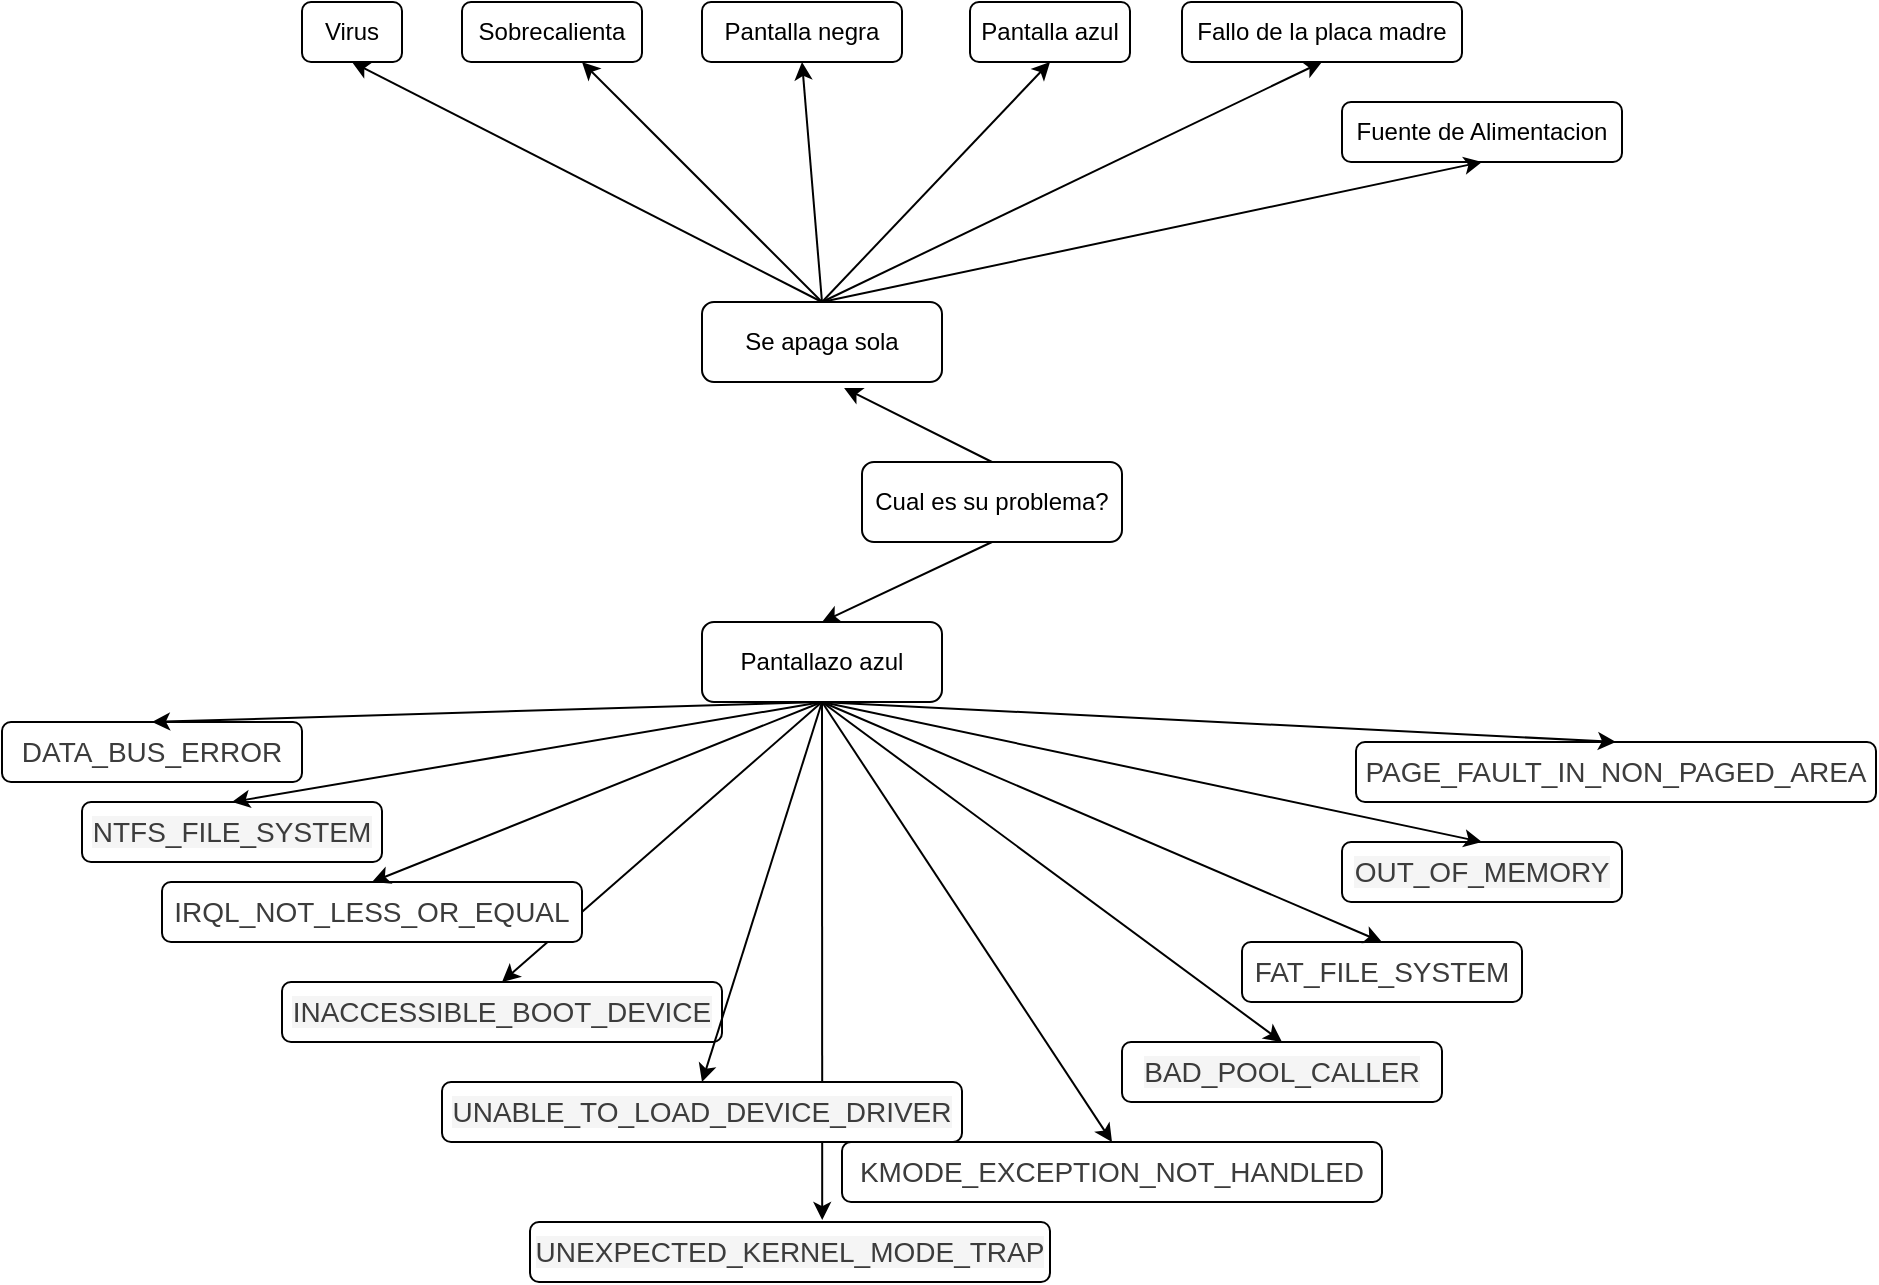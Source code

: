 <mxfile version="15.0.2" type="github">
  <diagram id="ccpfopKYO3vTUIc4Om0J" name="Page-1">
    <mxGraphModel dx="1935" dy="1651" grid="1" gridSize="10" guides="1" tooltips="1" connect="1" arrows="1" fold="1" page="1" pageScale="1" pageWidth="827" pageHeight="1169" math="0" shadow="0">
      <root>
        <mxCell id="0" />
        <mxCell id="1" parent="0" />
        <mxCell id="TjZNHD8Qu1aB0wiJFo4--3" value="Cual es su problema?" style="rounded=1;whiteSpace=wrap;html=1;" parent="1" vertex="1">
          <mxGeometry x="320" width="130" height="40" as="geometry" />
        </mxCell>
        <mxCell id="TjZNHD8Qu1aB0wiJFo4--4" value="Pantallazo azul" style="rounded=1;whiteSpace=wrap;html=1;" parent="1" vertex="1">
          <mxGeometry x="240" y="80" width="120" height="40" as="geometry" />
        </mxCell>
        <mxCell id="TjZNHD8Qu1aB0wiJFo4--5" value="&lt;span style=&quot;color: rgb(60 , 60 , 60) ; font-family: &amp;#34;1und1websanscondens&amp;#34; , &amp;#34;arial&amp;#34; , &amp;#34;helvetica&amp;#34; , sans-serif ; font-size: 14px ; background-color: rgb(255 , 255 , 255)&quot;&gt;DATA_BUS_ERROR&lt;/span&gt;" style="rounded=1;whiteSpace=wrap;html=1;" parent="1" vertex="1">
          <mxGeometry x="-110" y="130" width="150" height="30" as="geometry" />
        </mxCell>
        <mxCell id="TjZNHD8Qu1aB0wiJFo4--6" value="" style="endArrow=classic;html=1;exitX=0.5;exitY=1;exitDx=0;exitDy=0;entryX=0.5;entryY=0;entryDx=0;entryDy=0;" parent="1" source="TjZNHD8Qu1aB0wiJFo4--4" target="TjZNHD8Qu1aB0wiJFo4--5" edge="1">
          <mxGeometry width="50" height="50" relative="1" as="geometry">
            <mxPoint x="380" y="260" as="sourcePoint" />
            <mxPoint x="430" y="210" as="targetPoint" />
          </mxGeometry>
        </mxCell>
        <mxCell id="TjZNHD8Qu1aB0wiJFo4--7" value="" style="endArrow=classic;html=1;entryX=0.5;entryY=0;entryDx=0;entryDy=0;exitX=0.5;exitY=1;exitDx=0;exitDy=0;" parent="1" source="TjZNHD8Qu1aB0wiJFo4--3" target="TjZNHD8Qu1aB0wiJFo4--4" edge="1">
          <mxGeometry width="50" height="50" relative="1" as="geometry">
            <mxPoint x="380" y="260" as="sourcePoint" />
            <mxPoint x="430" y="210" as="targetPoint" />
          </mxGeometry>
        </mxCell>
        <mxCell id="TjZNHD8Qu1aB0wiJFo4--8" value="&lt;span style=&quot;color: rgb(60 , 60 , 60) ; font-family: &amp;#34;1und1websanscondens&amp;#34; , &amp;#34;arial&amp;#34; , &amp;#34;helvetica&amp;#34; , sans-serif ; font-size: 14px ; background-color: rgb(245 , 245 , 245)&quot;&gt;INACCESSIBLE_BOOT_DEVICE&lt;/span&gt;" style="rounded=1;whiteSpace=wrap;html=1;" parent="1" vertex="1">
          <mxGeometry x="30" y="260" width="220" height="30" as="geometry" />
        </mxCell>
        <mxCell id="TjZNHD8Qu1aB0wiJFo4--9" value="" style="endArrow=classic;html=1;exitX=0.5;exitY=1;exitDx=0;exitDy=0;entryX=0.5;entryY=0;entryDx=0;entryDy=0;" parent="1" source="TjZNHD8Qu1aB0wiJFo4--4" target="TjZNHD8Qu1aB0wiJFo4--8" edge="1">
          <mxGeometry width="50" height="50" relative="1" as="geometry">
            <mxPoint x="380" y="250" as="sourcePoint" />
            <mxPoint x="430" y="200" as="targetPoint" />
          </mxGeometry>
        </mxCell>
        <mxCell id="TjZNHD8Qu1aB0wiJFo4--10" value="&lt;span style=&quot;color: rgb(60 , 60 , 60) ; font-family: &amp;#34;1und1websanscondens&amp;#34; , &amp;#34;arial&amp;#34; , &amp;#34;helvetica&amp;#34; , sans-serif ; font-size: 14px ; background-color: rgb(245 , 245 , 245)&quot;&gt;UNEXPECTED_KERNEL_MODE_TRAP&lt;/span&gt;" style="rounded=1;whiteSpace=wrap;html=1;" parent="1" vertex="1">
          <mxGeometry x="154" y="380" width="260" height="30" as="geometry" />
        </mxCell>
        <mxCell id="TjZNHD8Qu1aB0wiJFo4--11" value="" style="endArrow=classic;html=1;entryX=0.562;entryY=-0.033;entryDx=0;entryDy=0;entryPerimeter=0;" parent="1" target="TjZNHD8Qu1aB0wiJFo4--10" edge="1">
          <mxGeometry width="50" height="50" relative="1" as="geometry">
            <mxPoint x="300" y="120" as="sourcePoint" />
            <mxPoint x="430" y="200" as="targetPoint" />
          </mxGeometry>
        </mxCell>
        <mxCell id="TjZNHD8Qu1aB0wiJFo4--12" value="&lt;span style=&quot;color: rgb(60 , 60 , 60) ; font-family: &amp;#34;1und1websanscondens&amp;#34; , &amp;#34;arial&amp;#34; , &amp;#34;helvetica&amp;#34; , sans-serif ; font-size: 14px ; background-color: rgb(245 , 245 , 245)&quot;&gt;NTFS_FILE_SYSTEM&lt;/span&gt;" style="rounded=1;whiteSpace=wrap;html=1;" parent="1" vertex="1">
          <mxGeometry x="-70" y="170" width="150" height="30" as="geometry" />
        </mxCell>
        <mxCell id="TjZNHD8Qu1aB0wiJFo4--13" value="" style="endArrow=classic;html=1;exitX=0.5;exitY=1;exitDx=0;exitDy=0;entryX=0.5;entryY=0;entryDx=0;entryDy=0;" parent="1" source="TjZNHD8Qu1aB0wiJFo4--4" target="TjZNHD8Qu1aB0wiJFo4--12" edge="1">
          <mxGeometry width="50" height="50" relative="1" as="geometry">
            <mxPoint x="380" y="250" as="sourcePoint" />
            <mxPoint x="490" y="260" as="targetPoint" />
          </mxGeometry>
        </mxCell>
        <mxCell id="TjZNHD8Qu1aB0wiJFo4--14" value="&lt;span style=&quot;color: rgb(60 , 60 , 60) ; font-family: &amp;#34;1und1websanscondens&amp;#34; , &amp;#34;arial&amp;#34; , &amp;#34;helvetica&amp;#34; , sans-serif ; font-size: 14px ; background-color: rgb(255 , 255 , 255)&quot;&gt;IRQL_NOT_LESS_OR_EQUAL&lt;/span&gt;" style="rounded=1;whiteSpace=wrap;html=1;" parent="1" vertex="1">
          <mxGeometry x="-30" y="210" width="210" height="30" as="geometry" />
        </mxCell>
        <mxCell id="TjZNHD8Qu1aB0wiJFo4--15" value="" style="endArrow=classic;html=1;entryX=0.5;entryY=0;entryDx=0;entryDy=0;exitX=0.5;exitY=1;exitDx=0;exitDy=0;" parent="1" source="TjZNHD8Qu1aB0wiJFo4--4" target="TjZNHD8Qu1aB0wiJFo4--14" edge="1">
          <mxGeometry width="50" height="50" relative="1" as="geometry">
            <mxPoint x="320" y="140" as="sourcePoint" />
            <mxPoint x="430" y="200" as="targetPoint" />
          </mxGeometry>
        </mxCell>
        <mxCell id="TjZNHD8Qu1aB0wiJFo4--16" value="&#xa;&#xa;&lt;span style=&quot;color: rgb(60, 60, 60); font-family: &amp;quot;1und1websanscondens&amp;quot;, arial, helvetica, sans-serif; font-size: 14px; font-style: normal; font-weight: 400; letter-spacing: normal; text-indent: 0px; text-transform: none; word-spacing: 0px; background-color: rgb(245, 245, 245); display: inline; float: none;&quot;&gt;BAD_POOL_CALLER&lt;/span&gt;&#xa;&#xa;" style="rounded=1;whiteSpace=wrap;html=1;" parent="1" vertex="1">
          <mxGeometry x="450" y="290" width="160" height="30" as="geometry" />
        </mxCell>
        <mxCell id="TjZNHD8Qu1aB0wiJFo4--17" value="" style="endArrow=classic;html=1;exitX=0.5;exitY=1;exitDx=0;exitDy=0;entryX=0.5;entryY=0;entryDx=0;entryDy=0;" parent="1" source="TjZNHD8Qu1aB0wiJFo4--4" target="TjZNHD8Qu1aB0wiJFo4--16" edge="1">
          <mxGeometry width="50" height="50" relative="1" as="geometry">
            <mxPoint x="380" y="250" as="sourcePoint" />
            <mxPoint x="430" y="200" as="targetPoint" />
          </mxGeometry>
        </mxCell>
        <mxCell id="TjZNHD8Qu1aB0wiJFo4--18" value="&#xa;&#xa;&lt;span style=&quot;color: rgb(60, 60, 60); font-family: &amp;quot;1und1websanscondens&amp;quot;, arial, helvetica, sans-serif; font-size: 14px; font-style: normal; font-weight: 400; letter-spacing: normal; text-indent: 0px; text-transform: none; word-spacing: 0px; background-color: rgb(255, 255, 255); display: inline; float: none;&quot;&gt;FAT_FILE_SYSTEM&lt;/span&gt;&#xa;&#xa;" style="rounded=1;whiteSpace=wrap;html=1;" parent="1" vertex="1">
          <mxGeometry x="510" y="240" width="140" height="30" as="geometry" />
        </mxCell>
        <mxCell id="TjZNHD8Qu1aB0wiJFo4--19" value="" style="endArrow=classic;html=1;entryX=0.5;entryY=0;entryDx=0;entryDy=0;exitX=0.5;exitY=1;exitDx=0;exitDy=0;" parent="1" source="TjZNHD8Qu1aB0wiJFo4--4" target="TjZNHD8Qu1aB0wiJFo4--18" edge="1">
          <mxGeometry width="50" height="50" relative="1" as="geometry">
            <mxPoint x="430" y="70" as="sourcePoint" />
            <mxPoint x="430" y="200" as="targetPoint" />
          </mxGeometry>
        </mxCell>
        <mxCell id="TjZNHD8Qu1aB0wiJFo4--20" value="&#xa;&#xa;&lt;span style=&quot;color: rgb(60, 60, 60); font-family: &amp;quot;1und1websanscondens&amp;quot;, arial, helvetica, sans-serif; font-size: 14px; font-style: normal; font-weight: 400; letter-spacing: normal; text-indent: 0px; text-transform: none; word-spacing: 0px; background-color: rgb(245, 245, 245); display: inline; float: none;&quot;&gt;OUT_OF_MEMORY&lt;/span&gt;&#xa;&#xa;" style="rounded=1;whiteSpace=wrap;html=1;" parent="1" vertex="1">
          <mxGeometry x="560" y="190" width="140" height="30" as="geometry" />
        </mxCell>
        <mxCell id="TjZNHD8Qu1aB0wiJFo4--21" value="" style="endArrow=classic;html=1;exitX=0.5;exitY=1;exitDx=0;exitDy=0;entryX=0.5;entryY=0;entryDx=0;entryDy=0;" parent="1" source="TjZNHD8Qu1aB0wiJFo4--4" target="TjZNHD8Qu1aB0wiJFo4--20" edge="1">
          <mxGeometry width="50" height="50" relative="1" as="geometry">
            <mxPoint x="380" y="250" as="sourcePoint" />
            <mxPoint x="430" y="200" as="targetPoint" />
          </mxGeometry>
        </mxCell>
        <mxCell id="TjZNHD8Qu1aB0wiJFo4--23" value="&#xa;&#xa;&lt;span style=&quot;color: rgb(60, 60, 60); font-family: &amp;quot;1und1websanscondens&amp;quot;, arial, helvetica, sans-serif; font-size: 14px; font-style: normal; font-weight: 400; letter-spacing: normal; text-indent: 0px; text-transform: none; word-spacing: 0px; background-color: rgb(255, 255, 255); display: inline; float: none;&quot;&gt;PAGE_FAULT_IN_NON_PAGED_AREA&lt;/span&gt;&#xa;&#xa;" style="rounded=1;whiteSpace=wrap;html=1;" parent="1" vertex="1">
          <mxGeometry x="567" y="140" width="260" height="30" as="geometry" />
        </mxCell>
        <mxCell id="TjZNHD8Qu1aB0wiJFo4--24" value="" style="endArrow=classic;html=1;entryX=0.5;entryY=0;entryDx=0;entryDy=0;" parent="1" target="TjZNHD8Qu1aB0wiJFo4--23" edge="1">
          <mxGeometry width="50" height="50" relative="1" as="geometry">
            <mxPoint x="299" y="120" as="sourcePoint" />
            <mxPoint x="680" y="200" as="targetPoint" />
          </mxGeometry>
        </mxCell>
        <mxCell id="TjZNHD8Qu1aB0wiJFo4--25" value="&#xa;&#xa;&lt;span style=&quot;color: rgb(60, 60, 60); font-family: &amp;quot;1und1websanscondens&amp;quot;, arial, helvetica, sans-serif; font-size: 14px; font-style: normal; font-weight: 400; letter-spacing: normal; text-indent: 0px; text-transform: none; word-spacing: 0px; background-color: rgb(245, 245, 245); display: inline; float: none;&quot;&gt;UNABLE_TO_LOAD_DEVICE_DRIVER&lt;/span&gt;&#xa;&#xa;" style="rounded=1;whiteSpace=wrap;html=1;" parent="1" vertex="1">
          <mxGeometry x="110" y="310" width="260" height="30" as="geometry" />
        </mxCell>
        <mxCell id="TjZNHD8Qu1aB0wiJFo4--26" value="" style="endArrow=classic;html=1;entryX=0.5;entryY=0;entryDx=0;entryDy=0;" parent="1" target="TjZNHD8Qu1aB0wiJFo4--25" edge="1">
          <mxGeometry width="50" height="50" relative="1" as="geometry">
            <mxPoint x="300" y="120" as="sourcePoint" />
            <mxPoint x="280" y="200" as="targetPoint" />
          </mxGeometry>
        </mxCell>
        <mxCell id="TjZNHD8Qu1aB0wiJFo4--27" value="&#xa;&#xa;&lt;span style=&quot;color: rgb(60, 60, 60); font-family: &amp;quot;1und1websanscondens&amp;quot;, arial, helvetica, sans-serif; font-size: 14px; font-style: normal; font-weight: 400; letter-spacing: normal; text-indent: 0px; text-transform: none; word-spacing: 0px; background-color: rgb(255, 255, 255); display: inline; float: none;&quot;&gt;KMODE_EXCEPTION_NOT_HANDLED&lt;/span&gt;&#xa;&#xa;" style="rounded=1;whiteSpace=wrap;html=1;" parent="1" vertex="1">
          <mxGeometry x="310" y="340" width="270" height="30" as="geometry" />
        </mxCell>
        <mxCell id="TjZNHD8Qu1aB0wiJFo4--28" value="" style="endArrow=classic;html=1;entryX=0.5;entryY=0;entryDx=0;entryDy=0;" parent="1" target="TjZNHD8Qu1aB0wiJFo4--27" edge="1">
          <mxGeometry width="50" height="50" relative="1" as="geometry">
            <mxPoint x="300" y="120" as="sourcePoint" />
            <mxPoint x="280" y="200" as="targetPoint" />
          </mxGeometry>
        </mxCell>
        <mxCell id="TjZNHD8Qu1aB0wiJFo4--32" value="Se apaga sola" style="rounded=1;whiteSpace=wrap;html=1;" parent="1" vertex="1">
          <mxGeometry x="240" y="-80" width="120" height="40" as="geometry" />
        </mxCell>
        <mxCell id="TjZNHD8Qu1aB0wiJFo4--33" value="" style="endArrow=classic;html=1;entryX=0.592;entryY=1.075;entryDx=0;entryDy=0;entryPerimeter=0;exitX=0.5;exitY=0;exitDx=0;exitDy=0;" parent="1" source="TjZNHD8Qu1aB0wiJFo4--3" target="TjZNHD8Qu1aB0wiJFo4--32" edge="1">
          <mxGeometry width="50" height="50" relative="1" as="geometry">
            <mxPoint x="390" y="50" as="sourcePoint" />
            <mxPoint x="440" as="targetPoint" />
          </mxGeometry>
        </mxCell>
        <mxCell id="ZhIZ_z8-zS0MPa5TUkPi-1" value="Pantalla azul" style="rounded=1;whiteSpace=wrap;html=1;" vertex="1" parent="1">
          <mxGeometry x="374" y="-230" width="80" height="30" as="geometry" />
        </mxCell>
        <mxCell id="ZhIZ_z8-zS0MPa5TUkPi-2" value="Pantalla negra" style="rounded=1;whiteSpace=wrap;html=1;" vertex="1" parent="1">
          <mxGeometry x="240" y="-230" width="100" height="30" as="geometry" />
        </mxCell>
        <mxCell id="ZhIZ_z8-zS0MPa5TUkPi-5" value="" style="endArrow=classic;html=1;exitX=0.5;exitY=0;exitDx=0;exitDy=0;entryX=0.5;entryY=1;entryDx=0;entryDy=0;" edge="1" parent="1" source="TjZNHD8Qu1aB0wiJFo4--32" target="ZhIZ_z8-zS0MPa5TUkPi-2">
          <mxGeometry width="50" height="50" relative="1" as="geometry">
            <mxPoint x="340" y="-60" as="sourcePoint" />
            <mxPoint x="390" y="-110" as="targetPoint" />
          </mxGeometry>
        </mxCell>
        <mxCell id="ZhIZ_z8-zS0MPa5TUkPi-6" value="" style="endArrow=classic;html=1;exitX=0.5;exitY=0;exitDx=0;exitDy=0;entryX=0.5;entryY=1;entryDx=0;entryDy=0;" edge="1" parent="1" source="TjZNHD8Qu1aB0wiJFo4--32" target="ZhIZ_z8-zS0MPa5TUkPi-1">
          <mxGeometry width="50" height="50" relative="1" as="geometry">
            <mxPoint x="340" y="-60" as="sourcePoint" />
            <mxPoint x="390" y="-110" as="targetPoint" />
          </mxGeometry>
        </mxCell>
        <mxCell id="ZhIZ_z8-zS0MPa5TUkPi-7" value="" style="endArrow=classic;html=1;exitX=0.5;exitY=0;exitDx=0;exitDy=0;" edge="1" parent="1" source="TjZNHD8Qu1aB0wiJFo4--32" target="ZhIZ_z8-zS0MPa5TUkPi-8">
          <mxGeometry width="50" height="50" relative="1" as="geometry">
            <mxPoint x="340" y="-60" as="sourcePoint" />
            <mxPoint x="180" y="-200" as="targetPoint" />
          </mxGeometry>
        </mxCell>
        <mxCell id="ZhIZ_z8-zS0MPa5TUkPi-8" value="Sobrecalienta" style="rounded=1;whiteSpace=wrap;html=1;" vertex="1" parent="1">
          <mxGeometry x="120" y="-230" width="90" height="30" as="geometry" />
        </mxCell>
        <mxCell id="ZhIZ_z8-zS0MPa5TUkPi-9" value="Fallo de la placa madre" style="rounded=1;whiteSpace=wrap;html=1;" vertex="1" parent="1">
          <mxGeometry x="480" y="-230" width="140" height="30" as="geometry" />
        </mxCell>
        <mxCell id="ZhIZ_z8-zS0MPa5TUkPi-10" value="Virus" style="rounded=1;whiteSpace=wrap;html=1;" vertex="1" parent="1">
          <mxGeometry x="40" y="-230" width="50" height="30" as="geometry" />
        </mxCell>
        <mxCell id="ZhIZ_z8-zS0MPa5TUkPi-11" value="" style="endArrow=classic;html=1;exitX=0.5;exitY=0;exitDx=0;exitDy=0;entryX=0.5;entryY=1;entryDx=0;entryDy=0;" edge="1" parent="1" source="TjZNHD8Qu1aB0wiJFo4--32" target="ZhIZ_z8-zS0MPa5TUkPi-10">
          <mxGeometry width="50" height="50" relative="1" as="geometry">
            <mxPoint x="340" y="-70" as="sourcePoint" />
            <mxPoint x="390" y="-120" as="targetPoint" />
          </mxGeometry>
        </mxCell>
        <mxCell id="ZhIZ_z8-zS0MPa5TUkPi-12" value="" style="endArrow=classic;html=1;exitX=0.5;exitY=0;exitDx=0;exitDy=0;entryX=0.5;entryY=1;entryDx=0;entryDy=0;" edge="1" parent="1" source="TjZNHD8Qu1aB0wiJFo4--32" target="ZhIZ_z8-zS0MPa5TUkPi-9">
          <mxGeometry width="50" height="50" relative="1" as="geometry">
            <mxPoint x="340" y="-70" as="sourcePoint" />
            <mxPoint x="390" y="-120" as="targetPoint" />
          </mxGeometry>
        </mxCell>
        <mxCell id="ZhIZ_z8-zS0MPa5TUkPi-13" value="Fuente de Alimentacion" style="rounded=1;whiteSpace=wrap;html=1;" vertex="1" parent="1">
          <mxGeometry x="560" y="-180" width="140" height="30" as="geometry" />
        </mxCell>
        <mxCell id="ZhIZ_z8-zS0MPa5TUkPi-14" value="" style="endArrow=classic;html=1;exitX=0.5;exitY=0;exitDx=0;exitDy=0;entryX=0.5;entryY=1;entryDx=0;entryDy=0;" edge="1" parent="1" source="TjZNHD8Qu1aB0wiJFo4--32" target="ZhIZ_z8-zS0MPa5TUkPi-13">
          <mxGeometry width="50" height="50" relative="1" as="geometry">
            <mxPoint x="340" y="-80" as="sourcePoint" />
            <mxPoint x="390" y="-130" as="targetPoint" />
          </mxGeometry>
        </mxCell>
      </root>
    </mxGraphModel>
  </diagram>
</mxfile>
